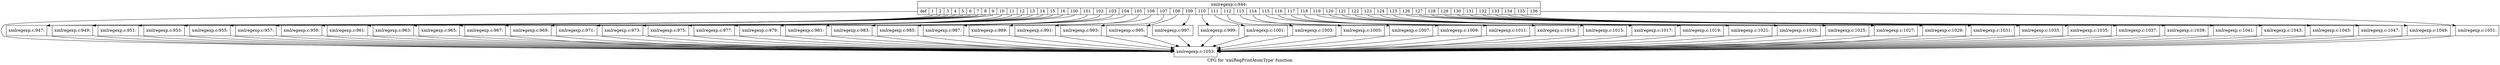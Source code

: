 digraph "CFG for 'xmlRegPrintAtomType' function" {
	label="CFG for 'xmlRegPrintAtomType' function";

	Node0x4191880 [shape=record,label="{xmlregexp.c:944:|{<s0>def|<s1>1|<s2>2|<s3>3|<s4>4|<s5>5|<s6>6|<s7>7|<s8>8|<s9>9|<s10>10|<s11>11|<s12>12|<s13>13|<s14>14|<s15>15|<s16>16|<s17>100|<s18>101|<s19>102|<s20>103|<s21>104|<s22>105|<s23>106|<s24>107|<s25>108|<s26>109|<s27>110|<s28>111|<s29>112|<s30>113|<s31>114|<s32>115|<s33>116|<s34>117|<s35>118|<s36>119|<s37>120|<s38>121|<s39>122|<s40>123|<s41>124|<s42>125|<s43>126|<s44>127|<s45>128|<s46>129|<s47>130|<s48>131|<s49>132|<s50>133|<s51>134|<s52>135|<s53>136}}"];
	Node0x4191880:s0 -> Node0x4292340;
	Node0x4191880:s1 -> Node0x4292730;
	Node0x4191880:s2 -> Node0x4292b10;
	Node0x4191880:s3 -> Node0x4292ef0;
	Node0x4191880:s4 -> Node0x42932d0;
	Node0x4191880:s5 -> Node0x42936b0;
	Node0x4191880:s6 -> Node0x4293a90;
	Node0x4191880:s7 -> Node0x4293e70;
	Node0x4191880:s8 -> Node0x4294250;
	Node0x4191880:s9 -> Node0x4294630;
	Node0x4191880:s10 -> Node0x4294a10;
	Node0x4191880:s11 -> Node0x4294df0;
	Node0x4191880:s12 -> Node0x4295600;
	Node0x4191880:s13 -> Node0x42959e0;
	Node0x4191880:s14 -> Node0x4295dc0;
	Node0x4191880:s15 -> Node0x42961a0;
	Node0x4191880:s16 -> Node0x4296580;
	Node0x4191880:s17 -> Node0x42969a0;
	Node0x4191880:s18 -> Node0x4296dc0;
	Node0x4191880:s19 -> Node0x42971e0;
	Node0x4191880:s20 -> Node0x4297620;
	Node0x4191880:s21 -> Node0x4297a60;
	Node0x4191880:s22 -> Node0x4297ea0;
	Node0x4191880:s23 -> Node0x42982e0;
	Node0x4191880:s24 -> Node0x40140a0;
	Node0x4191880:s25 -> Node0x4290eb0;
	Node0x4191880:s26 -> Node0x4299890;
	Node0x4191880:s27 -> Node0x4299cd0;
	Node0x4191880:s28 -> Node0x429a110;
	Node0x4191880:s29 -> Node0x429a550;
	Node0x4191880:s30 -> Node0x429a990;
	Node0x4191880:s31 -> Node0x429add0;
	Node0x4191880:s32 -> Node0x429b200;
	Node0x4191880:s33 -> Node0x429b640;
	Node0x4191880:s34 -> Node0x4295230;
	Node0x4191880:s35 -> Node0x429cb20;
	Node0x4191880:s36 -> Node0x429cf60;
	Node0x4191880:s37 -> Node0x429d3a0;
	Node0x4191880:s38 -> Node0x429d7e0;
	Node0x4191880:s39 -> Node0x429dc20;
	Node0x4191880:s40 -> Node0x429e050;
	Node0x4191880:s41 -> Node0x429e450;
	Node0x4191880:s42 -> Node0x429e890;
	Node0x4191880:s43 -> Node0x429ecd0;
	Node0x4191880:s44 -> Node0x429f110;
	Node0x4191880:s45 -> Node0x429f550;
	Node0x4191880:s46 -> Node0x429f990;
	Node0x4191880:s47 -> Node0x429fdd0;
	Node0x4191880:s48 -> Node0x42a0210;
	Node0x4191880:s49 -> Node0x42a0640;
	Node0x4191880:s50 -> Node0x42a0a80;
	Node0x4191880:s51 -> Node0x40ef180;
	Node0x4191880:s52 -> Node0x40ef5c0;
	Node0x4191880:s53 -> Node0x40efa00;
	Node0x4292730 [shape=record,label="{xmlregexp.c:947:}"];
	Node0x4292730 -> Node0x4292340;
	Node0x4292b10 [shape=record,label="{xmlregexp.c:949:}"];
	Node0x4292b10 -> Node0x4292340;
	Node0x4292ef0 [shape=record,label="{xmlregexp.c:951:}"];
	Node0x4292ef0 -> Node0x4292340;
	Node0x42932d0 [shape=record,label="{xmlregexp.c:953:}"];
	Node0x42932d0 -> Node0x4292340;
	Node0x42936b0 [shape=record,label="{xmlregexp.c:955:}"];
	Node0x42936b0 -> Node0x4292340;
	Node0x4293a90 [shape=record,label="{xmlregexp.c:957:}"];
	Node0x4293a90 -> Node0x4292340;
	Node0x4293e70 [shape=record,label="{xmlregexp.c:959:}"];
	Node0x4293e70 -> Node0x4292340;
	Node0x4294250 [shape=record,label="{xmlregexp.c:961:}"];
	Node0x4294250 -> Node0x4292340;
	Node0x4294630 [shape=record,label="{xmlregexp.c:963:}"];
	Node0x4294630 -> Node0x4292340;
	Node0x4294a10 [shape=record,label="{xmlregexp.c:965:}"];
	Node0x4294a10 -> Node0x4292340;
	Node0x4294df0 [shape=record,label="{xmlregexp.c:967:}"];
	Node0x4294df0 -> Node0x4292340;
	Node0x4295600 [shape=record,label="{xmlregexp.c:969:}"];
	Node0x4295600 -> Node0x4292340;
	Node0x42959e0 [shape=record,label="{xmlregexp.c:971:}"];
	Node0x42959e0 -> Node0x4292340;
	Node0x4295dc0 [shape=record,label="{xmlregexp.c:973:}"];
	Node0x4295dc0 -> Node0x4292340;
	Node0x42961a0 [shape=record,label="{xmlregexp.c:975:}"];
	Node0x42961a0 -> Node0x4292340;
	Node0x4296580 [shape=record,label="{xmlregexp.c:977:}"];
	Node0x4296580 -> Node0x4292340;
	Node0x42969a0 [shape=record,label="{xmlregexp.c:979:}"];
	Node0x42969a0 -> Node0x4292340;
	Node0x4296dc0 [shape=record,label="{xmlregexp.c:981:}"];
	Node0x4296dc0 -> Node0x4292340;
	Node0x42971e0 [shape=record,label="{xmlregexp.c:983:}"];
	Node0x42971e0 -> Node0x4292340;
	Node0x4297620 [shape=record,label="{xmlregexp.c:985:}"];
	Node0x4297620 -> Node0x4292340;
	Node0x4297a60 [shape=record,label="{xmlregexp.c:987:}"];
	Node0x4297a60 -> Node0x4292340;
	Node0x4297ea0 [shape=record,label="{xmlregexp.c:989:}"];
	Node0x4297ea0 -> Node0x4292340;
	Node0x42982e0 [shape=record,label="{xmlregexp.c:991:}"];
	Node0x42982e0 -> Node0x4292340;
	Node0x40140a0 [shape=record,label="{xmlregexp.c:993:}"];
	Node0x40140a0 -> Node0x4292340;
	Node0x4290eb0 [shape=record,label="{xmlregexp.c:995:}"];
	Node0x4290eb0 -> Node0x4292340;
	Node0x4299890 [shape=record,label="{xmlregexp.c:997:}"];
	Node0x4299890 -> Node0x4292340;
	Node0x4299cd0 [shape=record,label="{xmlregexp.c:999:}"];
	Node0x4299cd0 -> Node0x4292340;
	Node0x429a110 [shape=record,label="{xmlregexp.c:1001:}"];
	Node0x429a110 -> Node0x4292340;
	Node0x429a550 [shape=record,label="{xmlregexp.c:1003:}"];
	Node0x429a550 -> Node0x4292340;
	Node0x429a990 [shape=record,label="{xmlregexp.c:1005:}"];
	Node0x429a990 -> Node0x4292340;
	Node0x429add0 [shape=record,label="{xmlregexp.c:1007:}"];
	Node0x429add0 -> Node0x4292340;
	Node0x429b200 [shape=record,label="{xmlregexp.c:1009:}"];
	Node0x429b200 -> Node0x4292340;
	Node0x429b640 [shape=record,label="{xmlregexp.c:1011:}"];
	Node0x429b640 -> Node0x4292340;
	Node0x4295230 [shape=record,label="{xmlregexp.c:1013:}"];
	Node0x4295230 -> Node0x4292340;
	Node0x429cb20 [shape=record,label="{xmlregexp.c:1015:}"];
	Node0x429cb20 -> Node0x4292340;
	Node0x429cf60 [shape=record,label="{xmlregexp.c:1017:}"];
	Node0x429cf60 -> Node0x4292340;
	Node0x429d3a0 [shape=record,label="{xmlregexp.c:1019:}"];
	Node0x429d3a0 -> Node0x4292340;
	Node0x429d7e0 [shape=record,label="{xmlregexp.c:1021:}"];
	Node0x429d7e0 -> Node0x4292340;
	Node0x429dc20 [shape=record,label="{xmlregexp.c:1023:}"];
	Node0x429dc20 -> Node0x4292340;
	Node0x429e050 [shape=record,label="{xmlregexp.c:1025:}"];
	Node0x429e050 -> Node0x4292340;
	Node0x429e450 [shape=record,label="{xmlregexp.c:1027:}"];
	Node0x429e450 -> Node0x4292340;
	Node0x429e890 [shape=record,label="{xmlregexp.c:1029:}"];
	Node0x429e890 -> Node0x4292340;
	Node0x429ecd0 [shape=record,label="{xmlregexp.c:1031:}"];
	Node0x429ecd0 -> Node0x4292340;
	Node0x429f110 [shape=record,label="{xmlregexp.c:1033:}"];
	Node0x429f110 -> Node0x4292340;
	Node0x429f550 [shape=record,label="{xmlregexp.c:1035:}"];
	Node0x429f550 -> Node0x4292340;
	Node0x429f990 [shape=record,label="{xmlregexp.c:1037:}"];
	Node0x429f990 -> Node0x4292340;
	Node0x429fdd0 [shape=record,label="{xmlregexp.c:1039:}"];
	Node0x429fdd0 -> Node0x4292340;
	Node0x42a0210 [shape=record,label="{xmlregexp.c:1041:}"];
	Node0x42a0210 -> Node0x4292340;
	Node0x42a0640 [shape=record,label="{xmlregexp.c:1043:}"];
	Node0x42a0640 -> Node0x4292340;
	Node0x42a0a80 [shape=record,label="{xmlregexp.c:1045:}"];
	Node0x42a0a80 -> Node0x4292340;
	Node0x40ef180 [shape=record,label="{xmlregexp.c:1047:}"];
	Node0x40ef180 -> Node0x4292340;
	Node0x40ef5c0 [shape=record,label="{xmlregexp.c:1049:}"];
	Node0x40ef5c0 -> Node0x4292340;
	Node0x40efa00 [shape=record,label="{xmlregexp.c:1051:}"];
	Node0x40efa00 -> Node0x4292340;
	Node0x4292340 [shape=record,label="{xmlregexp.c:1053:}"];
}
